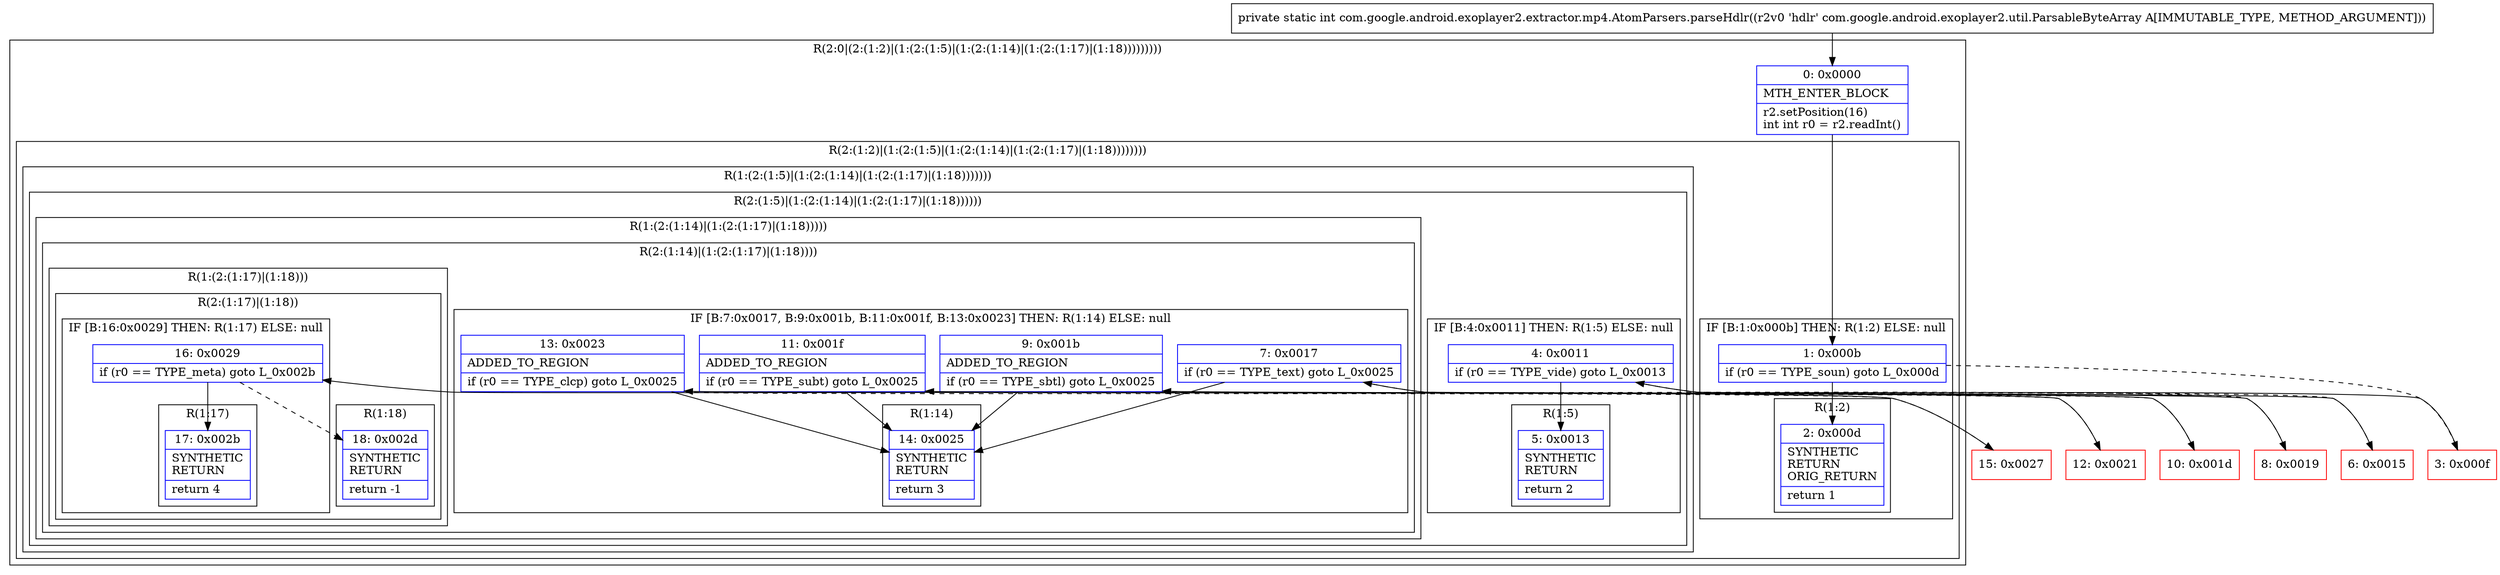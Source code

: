 digraph "CFG forcom.google.android.exoplayer2.extractor.mp4.AtomParsers.parseHdlr(Lcom\/google\/android\/exoplayer2\/util\/ParsableByteArray;)I" {
subgraph cluster_Region_1097179746 {
label = "R(2:0|(2:(1:2)|(1:(2:(1:5)|(1:(2:(1:14)|(1:(2:(1:17)|(1:18)))))))))";
node [shape=record,color=blue];
Node_0 [shape=record,label="{0\:\ 0x0000|MTH_ENTER_BLOCK\l|r2.setPosition(16)\lint int r0 = r2.readInt()\l}"];
subgraph cluster_Region_2004303884 {
label = "R(2:(1:2)|(1:(2:(1:5)|(1:(2:(1:14)|(1:(2:(1:17)|(1:18))))))))";
node [shape=record,color=blue];
subgraph cluster_IfRegion_1746585349 {
label = "IF [B:1:0x000b] THEN: R(1:2) ELSE: null";
node [shape=record,color=blue];
Node_1 [shape=record,label="{1\:\ 0x000b|if (r0 == TYPE_soun) goto L_0x000d\l}"];
subgraph cluster_Region_967190957 {
label = "R(1:2)";
node [shape=record,color=blue];
Node_2 [shape=record,label="{2\:\ 0x000d|SYNTHETIC\lRETURN\lORIG_RETURN\l|return 1\l}"];
}
}
subgraph cluster_Region_1475027294 {
label = "R(1:(2:(1:5)|(1:(2:(1:14)|(1:(2:(1:17)|(1:18)))))))";
node [shape=record,color=blue];
subgraph cluster_Region_1352575914 {
label = "R(2:(1:5)|(1:(2:(1:14)|(1:(2:(1:17)|(1:18))))))";
node [shape=record,color=blue];
subgraph cluster_IfRegion_2096597724 {
label = "IF [B:4:0x0011] THEN: R(1:5) ELSE: null";
node [shape=record,color=blue];
Node_4 [shape=record,label="{4\:\ 0x0011|if (r0 == TYPE_vide) goto L_0x0013\l}"];
subgraph cluster_Region_488961685 {
label = "R(1:5)";
node [shape=record,color=blue];
Node_5 [shape=record,label="{5\:\ 0x0013|SYNTHETIC\lRETURN\l|return 2\l}"];
}
}
subgraph cluster_Region_365383645 {
label = "R(1:(2:(1:14)|(1:(2:(1:17)|(1:18)))))";
node [shape=record,color=blue];
subgraph cluster_Region_464023018 {
label = "R(2:(1:14)|(1:(2:(1:17)|(1:18))))";
node [shape=record,color=blue];
subgraph cluster_IfRegion_1642915908 {
label = "IF [B:7:0x0017, B:9:0x001b, B:11:0x001f, B:13:0x0023] THEN: R(1:14) ELSE: null";
node [shape=record,color=blue];
Node_7 [shape=record,label="{7\:\ 0x0017|if (r0 == TYPE_text) goto L_0x0025\l}"];
Node_9 [shape=record,label="{9\:\ 0x001b|ADDED_TO_REGION\l|if (r0 == TYPE_sbtl) goto L_0x0025\l}"];
Node_11 [shape=record,label="{11\:\ 0x001f|ADDED_TO_REGION\l|if (r0 == TYPE_subt) goto L_0x0025\l}"];
Node_13 [shape=record,label="{13\:\ 0x0023|ADDED_TO_REGION\l|if (r0 == TYPE_clcp) goto L_0x0025\l}"];
subgraph cluster_Region_1053710030 {
label = "R(1:14)";
node [shape=record,color=blue];
Node_14 [shape=record,label="{14\:\ 0x0025|SYNTHETIC\lRETURN\l|return 3\l}"];
}
}
subgraph cluster_Region_82087900 {
label = "R(1:(2:(1:17)|(1:18)))";
node [shape=record,color=blue];
subgraph cluster_Region_737317178 {
label = "R(2:(1:17)|(1:18))";
node [shape=record,color=blue];
subgraph cluster_IfRegion_234234025 {
label = "IF [B:16:0x0029] THEN: R(1:17) ELSE: null";
node [shape=record,color=blue];
Node_16 [shape=record,label="{16\:\ 0x0029|if (r0 == TYPE_meta) goto L_0x002b\l}"];
subgraph cluster_Region_1936555667 {
label = "R(1:17)";
node [shape=record,color=blue];
Node_17 [shape=record,label="{17\:\ 0x002b|SYNTHETIC\lRETURN\l|return 4\l}"];
}
}
subgraph cluster_Region_1071201814 {
label = "R(1:18)";
node [shape=record,color=blue];
Node_18 [shape=record,label="{18\:\ 0x002d|SYNTHETIC\lRETURN\l|return \-1\l}"];
}
}
}
}
}
}
}
}
}
Node_3 [shape=record,color=red,label="{3\:\ 0x000f}"];
Node_6 [shape=record,color=red,label="{6\:\ 0x0015}"];
Node_8 [shape=record,color=red,label="{8\:\ 0x0019}"];
Node_10 [shape=record,color=red,label="{10\:\ 0x001d}"];
Node_12 [shape=record,color=red,label="{12\:\ 0x0021}"];
Node_15 [shape=record,color=red,label="{15\:\ 0x0027}"];
MethodNode[shape=record,label="{private static int com.google.android.exoplayer2.extractor.mp4.AtomParsers.parseHdlr((r2v0 'hdlr' com.google.android.exoplayer2.util.ParsableByteArray A[IMMUTABLE_TYPE, METHOD_ARGUMENT])) }"];
MethodNode -> Node_0;
Node_0 -> Node_1;
Node_1 -> Node_2;
Node_1 -> Node_3[style=dashed];
Node_4 -> Node_5;
Node_4 -> Node_6[style=dashed];
Node_7 -> Node_8[style=dashed];
Node_7 -> Node_14;
Node_9 -> Node_10[style=dashed];
Node_9 -> Node_14;
Node_11 -> Node_12[style=dashed];
Node_11 -> Node_14;
Node_13 -> Node_14;
Node_13 -> Node_15[style=dashed];
Node_16 -> Node_17;
Node_16 -> Node_18[style=dashed];
Node_3 -> Node_4;
Node_6 -> Node_7;
Node_8 -> Node_9;
Node_10 -> Node_11;
Node_12 -> Node_13;
Node_15 -> Node_16;
}

